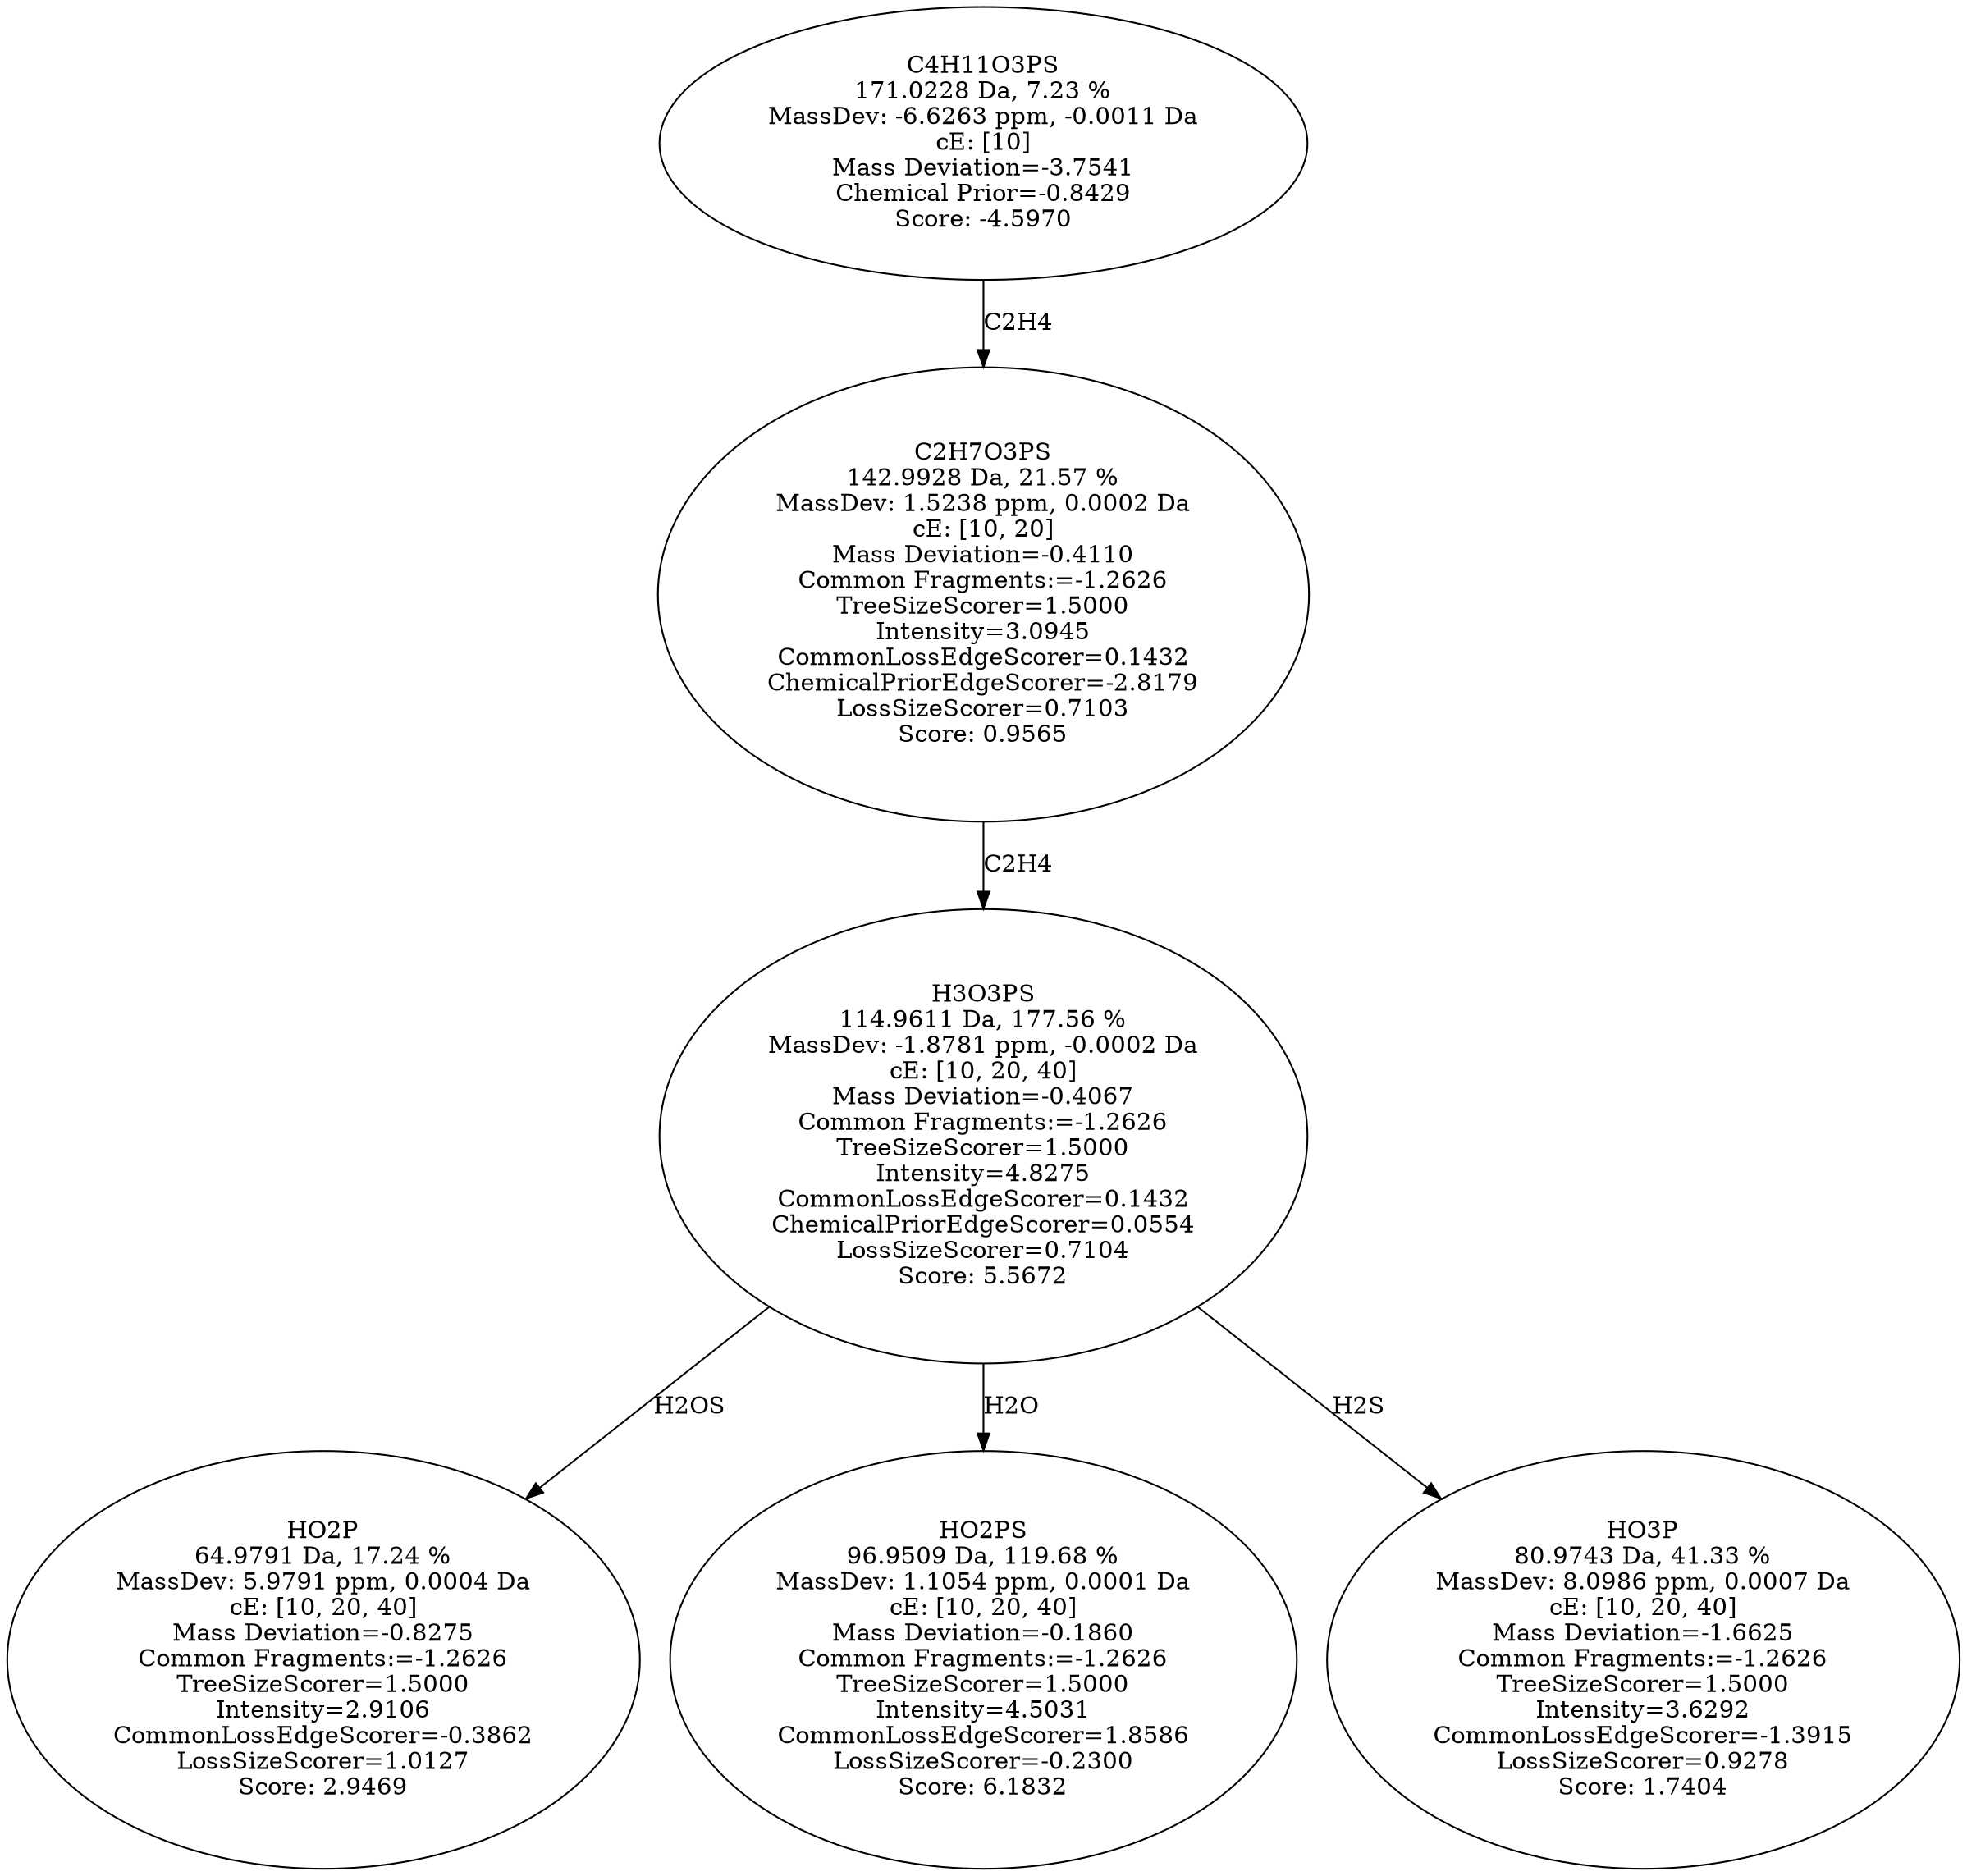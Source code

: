 strict digraph {
v1 [label="HO2P\n64.9791 Da, 17.24 %\nMassDev: 5.9791 ppm, 0.0004 Da\ncE: [10, 20, 40]\nMass Deviation=-0.8275\nCommon Fragments:=-1.2626\nTreeSizeScorer=1.5000\nIntensity=2.9106\nCommonLossEdgeScorer=-0.3862\nLossSizeScorer=1.0127\nScore: 2.9469"];
v2 [label="HO2PS\n96.9509 Da, 119.68 %\nMassDev: 1.1054 ppm, 0.0001 Da\ncE: [10, 20, 40]\nMass Deviation=-0.1860\nCommon Fragments:=-1.2626\nTreeSizeScorer=1.5000\nIntensity=4.5031\nCommonLossEdgeScorer=1.8586\nLossSizeScorer=-0.2300\nScore: 6.1832"];
v3 [label="HO3P\n80.9743 Da, 41.33 %\nMassDev: 8.0986 ppm, 0.0007 Da\ncE: [10, 20, 40]\nMass Deviation=-1.6625\nCommon Fragments:=-1.2626\nTreeSizeScorer=1.5000\nIntensity=3.6292\nCommonLossEdgeScorer=-1.3915\nLossSizeScorer=0.9278\nScore: 1.7404"];
v4 [label="H3O3PS\n114.9611 Da, 177.56 %\nMassDev: -1.8781 ppm, -0.0002 Da\ncE: [10, 20, 40]\nMass Deviation=-0.4067\nCommon Fragments:=-1.2626\nTreeSizeScorer=1.5000\nIntensity=4.8275\nCommonLossEdgeScorer=0.1432\nChemicalPriorEdgeScorer=0.0554\nLossSizeScorer=0.7104\nScore: 5.5672"];
v5 [label="C2H7O3PS\n142.9928 Da, 21.57 %\nMassDev: 1.5238 ppm, 0.0002 Da\ncE: [10, 20]\nMass Deviation=-0.4110\nCommon Fragments:=-1.2626\nTreeSizeScorer=1.5000\nIntensity=3.0945\nCommonLossEdgeScorer=0.1432\nChemicalPriorEdgeScorer=-2.8179\nLossSizeScorer=0.7103\nScore: 0.9565"];
v6 [label="C4H11O3PS\n171.0228 Da, 7.23 %\nMassDev: -6.6263 ppm, -0.0011 Da\ncE: [10]\nMass Deviation=-3.7541\nChemical Prior=-0.8429\nScore: -4.5970"];
v4 -> v1 [label="H2OS"];
v4 -> v2 [label="H2O"];
v4 -> v3 [label="H2S"];
v5 -> v4 [label="C2H4"];
v6 -> v5 [label="C2H4"];
}